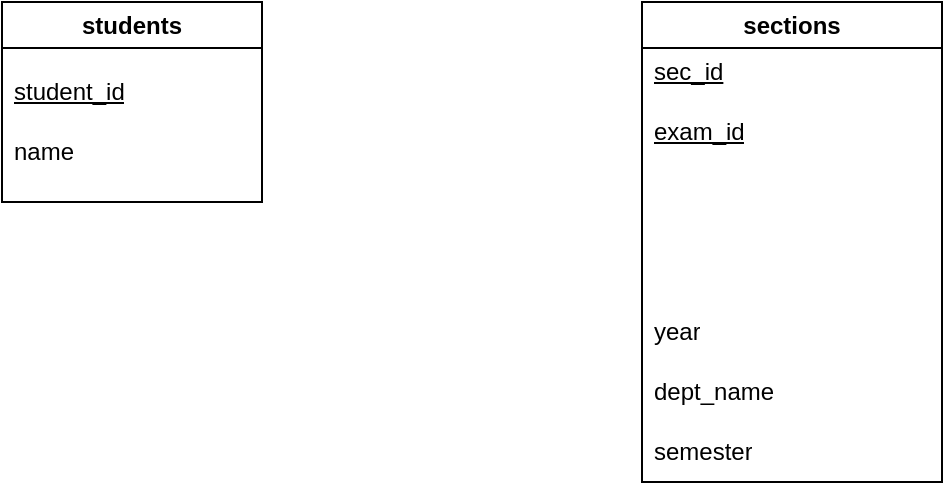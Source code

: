 <mxfile version="20.6.0" type="github">
  <diagram id="C5RBs43oDa-KdzZeNtuy" name="Page-1">
    <mxGraphModel dx="1422" dy="742" grid="1" gridSize="10" guides="1" tooltips="1" connect="1" arrows="1" fold="1" page="1" pageScale="1" pageWidth="827" pageHeight="1169" math="0" shadow="0">
      <root>
        <mxCell id="WIyWlLk6GJQsqaUBKTNV-0" />
        <mxCell id="WIyWlLk6GJQsqaUBKTNV-1" parent="WIyWlLk6GJQsqaUBKTNV-0" />
        <mxCell id="ZEf8Uj_8T6YPkUMbFu3s-46" value="students" style="swimlane;whiteSpace=wrap;html=1;" vertex="1" parent="WIyWlLk6GJQsqaUBKTNV-1">
          <mxGeometry x="30" y="140" width="130" height="100" as="geometry" />
        </mxCell>
        <mxCell id="ZEf8Uj_8T6YPkUMbFu3s-33" value="&lt;u&gt;student_id&lt;/u&gt;" style="text;strokeColor=none;fillColor=none;align=left;verticalAlign=middle;spacingLeft=4;spacingRight=4;overflow=hidden;points=[[0,0.5],[1,0.5]];portConstraint=eastwest;rotatable=0;whiteSpace=wrap;html=1;" vertex="1" parent="ZEf8Uj_8T6YPkUMbFu3s-46">
          <mxGeometry y="30" width="140" height="30" as="geometry" />
        </mxCell>
        <mxCell id="ZEf8Uj_8T6YPkUMbFu3s-34" value="name" style="text;strokeColor=none;fillColor=none;align=left;verticalAlign=middle;spacingLeft=4;spacingRight=4;overflow=hidden;points=[[0,0.5],[1,0.5]];portConstraint=eastwest;rotatable=0;whiteSpace=wrap;html=1;" vertex="1" parent="ZEf8Uj_8T6YPkUMbFu3s-46">
          <mxGeometry y="60" width="140" height="30" as="geometry" />
        </mxCell>
        <mxCell id="ZEf8Uj_8T6YPkUMbFu3s-47" value="sections" style="swimlane;whiteSpace=wrap;html=1;startSize=23;" vertex="1" parent="WIyWlLk6GJQsqaUBKTNV-1">
          <mxGeometry x="350" y="140" width="150" height="240" as="geometry" />
        </mxCell>
        <mxCell id="ZEf8Uj_8T6YPkUMbFu3s-37" value="&lt;u&gt;sec_id&lt;/u&gt;" style="text;strokeColor=none;fillColor=none;align=left;verticalAlign=middle;spacingLeft=4;spacingRight=4;overflow=hidden;points=[[0,0.5],[1,0.5]];portConstraint=eastwest;rotatable=0;whiteSpace=wrap;html=1;" vertex="1" parent="ZEf8Uj_8T6YPkUMbFu3s-47">
          <mxGeometry y="20" width="140" height="30" as="geometry" />
        </mxCell>
        <mxCell id="ZEf8Uj_8T6YPkUMbFu3s-51" value="semester" style="text;strokeColor=none;fillColor=none;align=left;verticalAlign=middle;spacingLeft=4;spacingRight=4;overflow=hidden;points=[[0,0.5],[1,0.5]];portConstraint=eastwest;rotatable=0;whiteSpace=wrap;html=1;" vertex="1" parent="ZEf8Uj_8T6YPkUMbFu3s-47">
          <mxGeometry y="210" width="140" height="30" as="geometry" />
        </mxCell>
        <mxCell id="ZEf8Uj_8T6YPkUMbFu3s-53" value="dept_name" style="text;strokeColor=none;fillColor=none;align=left;verticalAlign=middle;spacingLeft=4;spacingRight=4;overflow=hidden;points=[[0,0.5],[1,0.5]];portConstraint=eastwest;rotatable=0;whiteSpace=wrap;html=1;" vertex="1" parent="ZEf8Uj_8T6YPkUMbFu3s-47">
          <mxGeometry y="180" width="140" height="30" as="geometry" />
        </mxCell>
        <mxCell id="ZEf8Uj_8T6YPkUMbFu3s-52" value="&lt;div&gt;year&lt;br&gt;&lt;/div&gt;" style="text;strokeColor=none;fillColor=none;align=left;verticalAlign=middle;spacingLeft=4;spacingRight=4;overflow=hidden;points=[[0,0.5],[1,0.5]];portConstraint=eastwest;rotatable=0;whiteSpace=wrap;html=1;" vertex="1" parent="ZEf8Uj_8T6YPkUMbFu3s-47">
          <mxGeometry y="150" width="140" height="30" as="geometry" />
        </mxCell>
        <mxCell id="ZEf8Uj_8T6YPkUMbFu3s-60" value="&lt;u&gt;exam_id&lt;/u&gt;" style="text;strokeColor=none;fillColor=none;align=left;verticalAlign=middle;spacingLeft=4;spacingRight=4;overflow=hidden;points=[[0,0.5],[1,0.5]];portConstraint=eastwest;rotatable=0;whiteSpace=wrap;html=1;" vertex="1" parent="ZEf8Uj_8T6YPkUMbFu3s-47">
          <mxGeometry y="50" width="140" height="30" as="geometry" />
        </mxCell>
      </root>
    </mxGraphModel>
  </diagram>
</mxfile>
